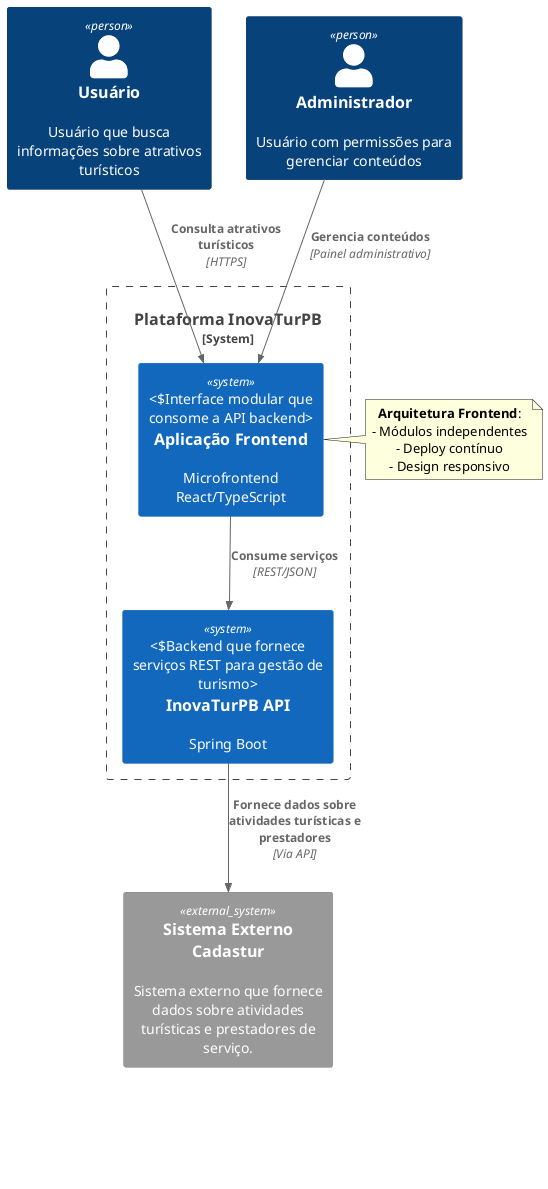 @startuml
!define C4_CONTEXT
!include <C4/C4_Context.puml>

System_Boundary(inovaturpb_platform, "Plataforma InovaTurPB") {
    System(backend_api, "InovaTurPB API", "Spring Boot", "Backend que fornece serviços REST para gestão de turismo")
    System(frontend_app, "Aplicação Frontend", "Microfrontend React/TypeScript", "Interface modular que consome a API backend")
}

Person(tourist, "Usuário", "Usuário que busca informações sobre atrativos turísticos")
Person(admin, "Administrador", "Usuário com permissões para gerenciar conteúdos")
System_Ext(cadastur_system, "Sistema Externo Cadastur", "Sistema externo que fornece dados sobre atividades turísticas e prestadores de serviço.")


' Relacionamentos
Rel(tourist, frontend_app, "Consulta atrativos turísticos", "HTTPS")
Rel(admin, frontend_app, "Gerencia conteúdos", "Painel administrativo")
Rel(frontend_app, backend_api, "Consume serviços", "REST/JSON")
Rel(backend_api, cadastur_system, "Fornece dados sobre atividades turísticas e prestadores", "Via API")

note right of frontend_app
  **Arquitetura Frontend**:
  - Módulos independentes
  - Deploy contínuo
  - Design responsivo
end note

legend right
  **Protocolos**:
  - Frontend/Backend: REST API
  - Backend/Cadastur: Integração oficial
  - Acesso: HTTPS seguro
endlegend
@enduml